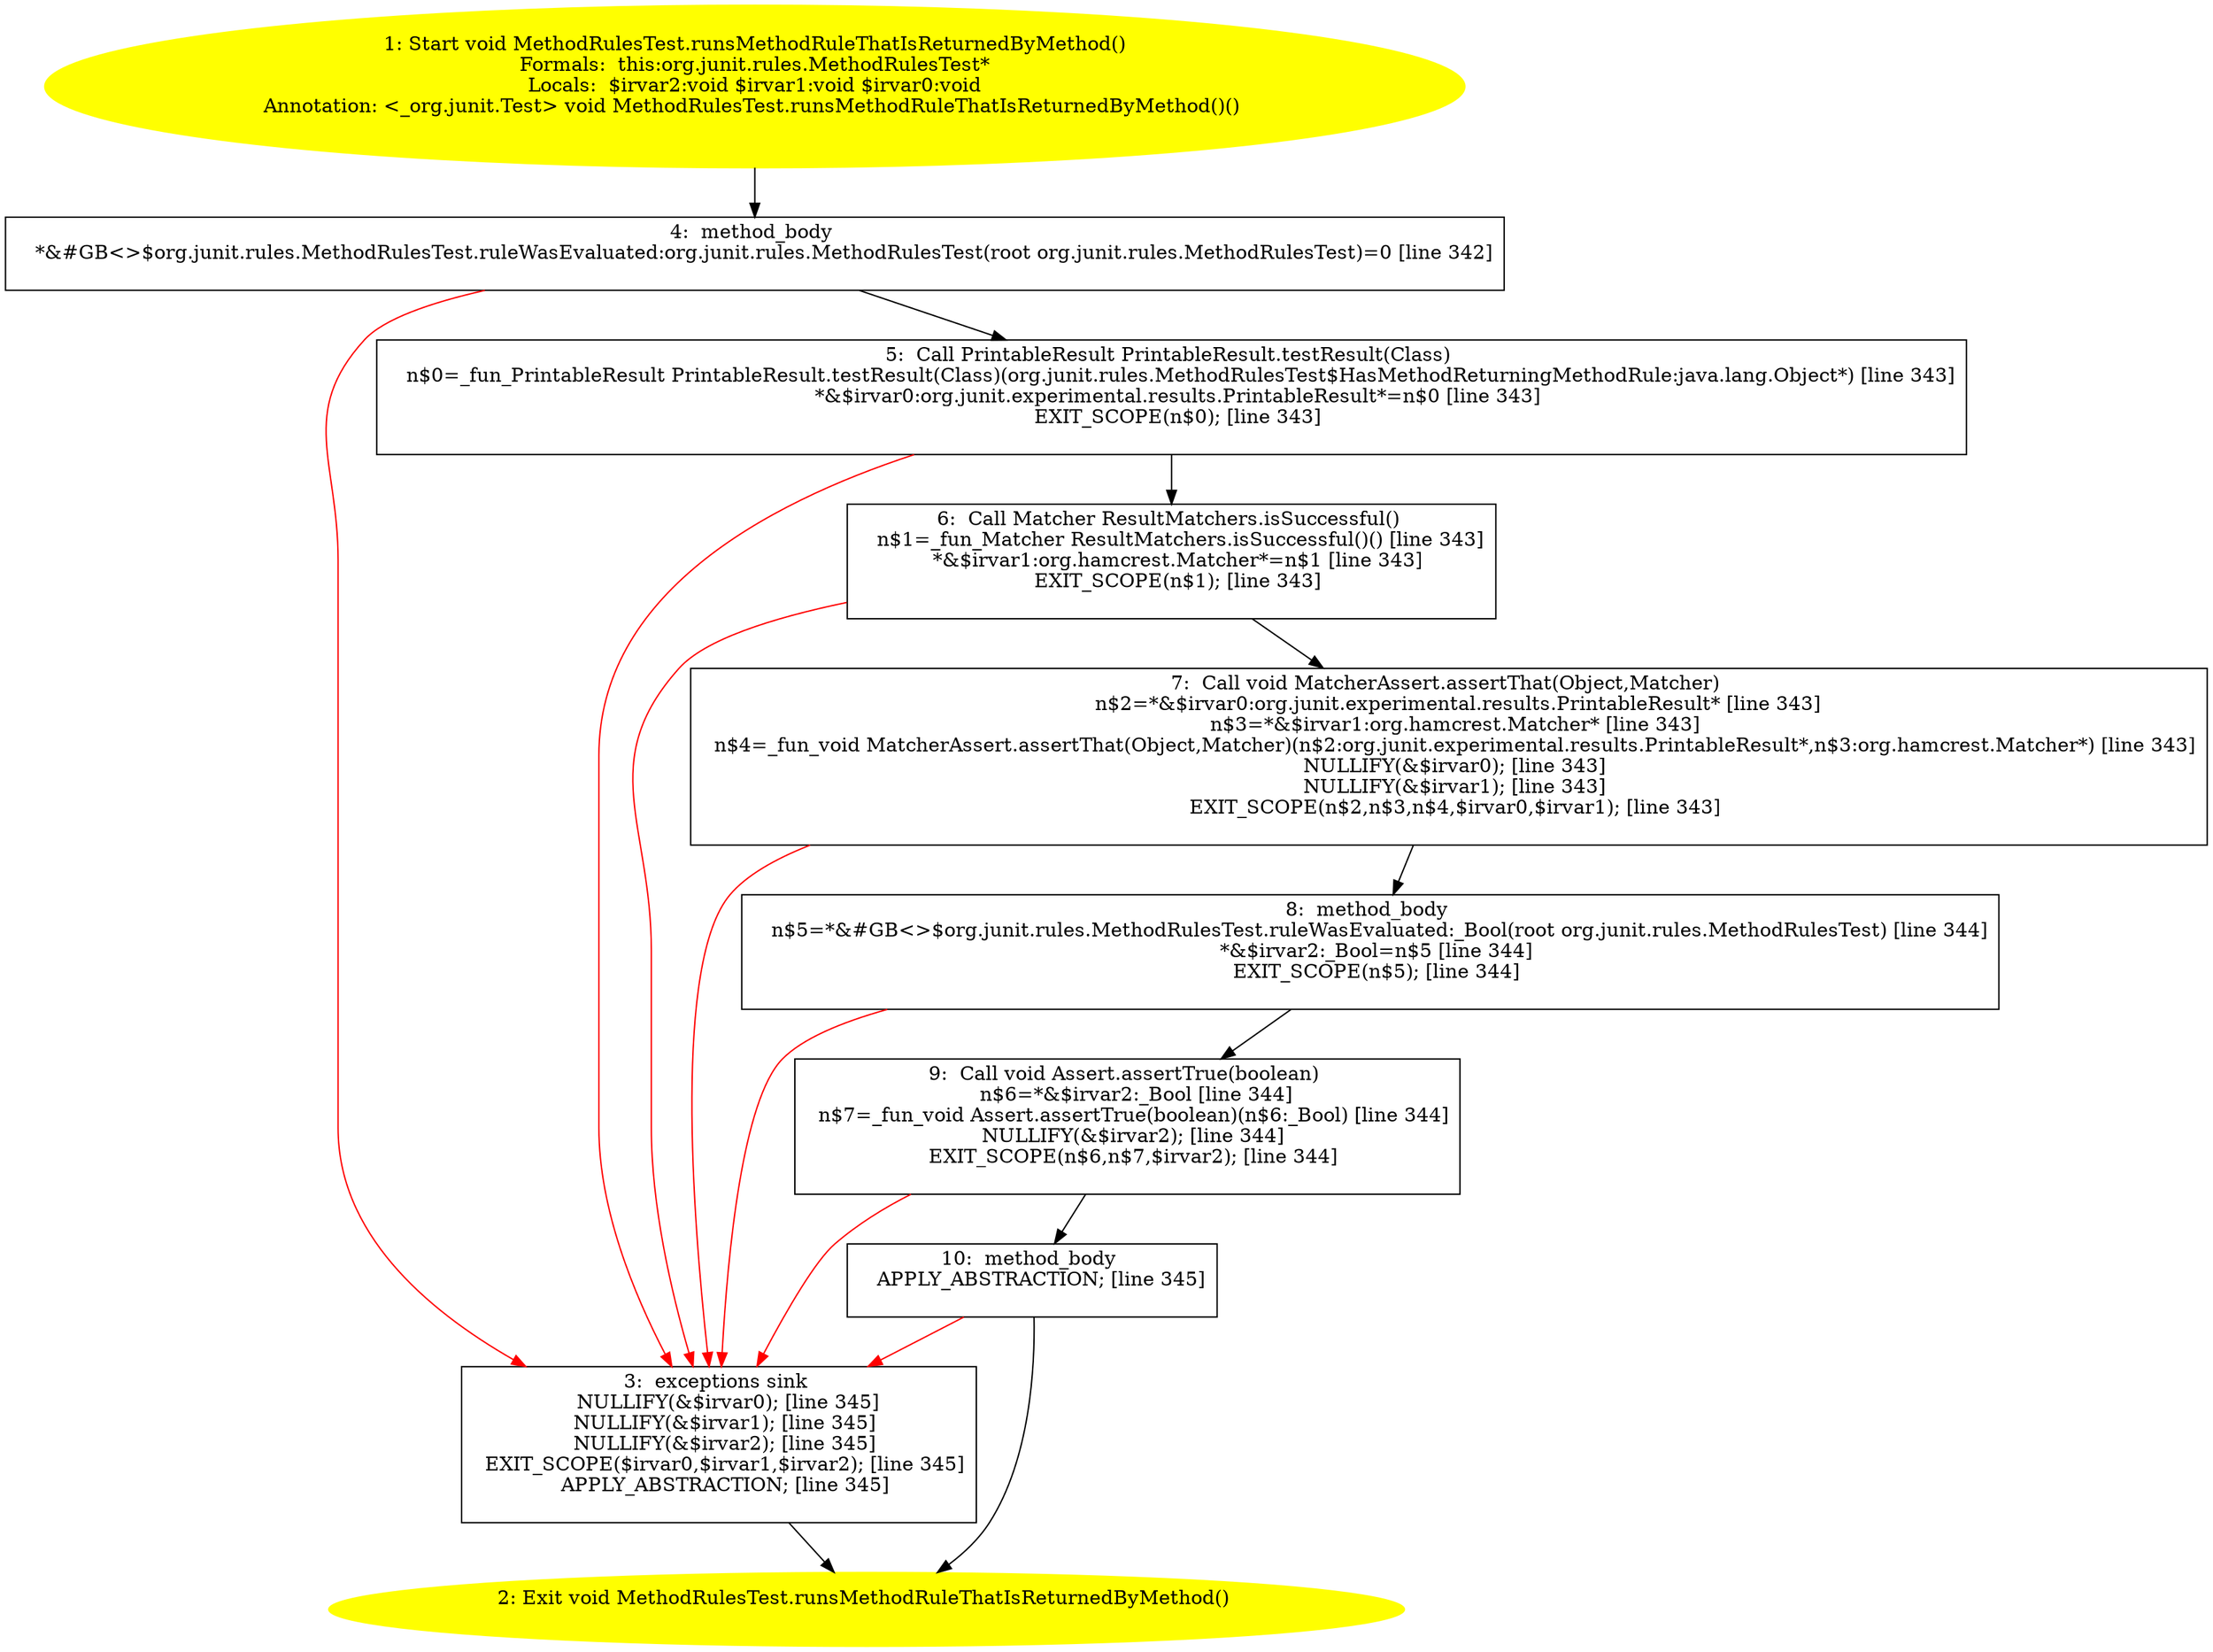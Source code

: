/* @generated */
digraph cfg {
"org.junit.rules.MethodRulesTest.runsMethodRuleThatIsReturnedByMethod():void.06cb927301a6faa7c09d13367bf57c07_1" [label="1: Start void MethodRulesTest.runsMethodRuleThatIsReturnedByMethod()\nFormals:  this:org.junit.rules.MethodRulesTest*\nLocals:  $irvar2:void $irvar1:void $irvar0:void\nAnnotation: <_org.junit.Test> void MethodRulesTest.runsMethodRuleThatIsReturnedByMethod()() \n  " color=yellow style=filled]
	

	 "org.junit.rules.MethodRulesTest.runsMethodRuleThatIsReturnedByMethod():void.06cb927301a6faa7c09d13367bf57c07_1" -> "org.junit.rules.MethodRulesTest.runsMethodRuleThatIsReturnedByMethod():void.06cb927301a6faa7c09d13367bf57c07_4" ;
"org.junit.rules.MethodRulesTest.runsMethodRuleThatIsReturnedByMethod():void.06cb927301a6faa7c09d13367bf57c07_2" [label="2: Exit void MethodRulesTest.runsMethodRuleThatIsReturnedByMethod() \n  " color=yellow style=filled]
	

"org.junit.rules.MethodRulesTest.runsMethodRuleThatIsReturnedByMethod():void.06cb927301a6faa7c09d13367bf57c07_3" [label="3:  exceptions sink \n   NULLIFY(&$irvar0); [line 345]\n  NULLIFY(&$irvar1); [line 345]\n  NULLIFY(&$irvar2); [line 345]\n  EXIT_SCOPE($irvar0,$irvar1,$irvar2); [line 345]\n  APPLY_ABSTRACTION; [line 345]\n " shape="box"]
	

	 "org.junit.rules.MethodRulesTest.runsMethodRuleThatIsReturnedByMethod():void.06cb927301a6faa7c09d13367bf57c07_3" -> "org.junit.rules.MethodRulesTest.runsMethodRuleThatIsReturnedByMethod():void.06cb927301a6faa7c09d13367bf57c07_2" ;
"org.junit.rules.MethodRulesTest.runsMethodRuleThatIsReturnedByMethod():void.06cb927301a6faa7c09d13367bf57c07_4" [label="4:  method_body \n   *&#GB<>$org.junit.rules.MethodRulesTest.ruleWasEvaluated:org.junit.rules.MethodRulesTest(root org.junit.rules.MethodRulesTest)=0 [line 342]\n " shape="box"]
	

	 "org.junit.rules.MethodRulesTest.runsMethodRuleThatIsReturnedByMethod():void.06cb927301a6faa7c09d13367bf57c07_4" -> "org.junit.rules.MethodRulesTest.runsMethodRuleThatIsReturnedByMethod():void.06cb927301a6faa7c09d13367bf57c07_5" ;
	 "org.junit.rules.MethodRulesTest.runsMethodRuleThatIsReturnedByMethod():void.06cb927301a6faa7c09d13367bf57c07_4" -> "org.junit.rules.MethodRulesTest.runsMethodRuleThatIsReturnedByMethod():void.06cb927301a6faa7c09d13367bf57c07_3" [color="red" ];
"org.junit.rules.MethodRulesTest.runsMethodRuleThatIsReturnedByMethod():void.06cb927301a6faa7c09d13367bf57c07_5" [label="5:  Call PrintableResult PrintableResult.testResult(Class) \n   n$0=_fun_PrintableResult PrintableResult.testResult(Class)(org.junit.rules.MethodRulesTest$HasMethodReturningMethodRule:java.lang.Object*) [line 343]\n  *&$irvar0:org.junit.experimental.results.PrintableResult*=n$0 [line 343]\n  EXIT_SCOPE(n$0); [line 343]\n " shape="box"]
	

	 "org.junit.rules.MethodRulesTest.runsMethodRuleThatIsReturnedByMethod():void.06cb927301a6faa7c09d13367bf57c07_5" -> "org.junit.rules.MethodRulesTest.runsMethodRuleThatIsReturnedByMethod():void.06cb927301a6faa7c09d13367bf57c07_6" ;
	 "org.junit.rules.MethodRulesTest.runsMethodRuleThatIsReturnedByMethod():void.06cb927301a6faa7c09d13367bf57c07_5" -> "org.junit.rules.MethodRulesTest.runsMethodRuleThatIsReturnedByMethod():void.06cb927301a6faa7c09d13367bf57c07_3" [color="red" ];
"org.junit.rules.MethodRulesTest.runsMethodRuleThatIsReturnedByMethod():void.06cb927301a6faa7c09d13367bf57c07_6" [label="6:  Call Matcher ResultMatchers.isSuccessful() \n   n$1=_fun_Matcher ResultMatchers.isSuccessful()() [line 343]\n  *&$irvar1:org.hamcrest.Matcher*=n$1 [line 343]\n  EXIT_SCOPE(n$1); [line 343]\n " shape="box"]
	

	 "org.junit.rules.MethodRulesTest.runsMethodRuleThatIsReturnedByMethod():void.06cb927301a6faa7c09d13367bf57c07_6" -> "org.junit.rules.MethodRulesTest.runsMethodRuleThatIsReturnedByMethod():void.06cb927301a6faa7c09d13367bf57c07_7" ;
	 "org.junit.rules.MethodRulesTest.runsMethodRuleThatIsReturnedByMethod():void.06cb927301a6faa7c09d13367bf57c07_6" -> "org.junit.rules.MethodRulesTest.runsMethodRuleThatIsReturnedByMethod():void.06cb927301a6faa7c09d13367bf57c07_3" [color="red" ];
"org.junit.rules.MethodRulesTest.runsMethodRuleThatIsReturnedByMethod():void.06cb927301a6faa7c09d13367bf57c07_7" [label="7:  Call void MatcherAssert.assertThat(Object,Matcher) \n   n$2=*&$irvar0:org.junit.experimental.results.PrintableResult* [line 343]\n  n$3=*&$irvar1:org.hamcrest.Matcher* [line 343]\n  n$4=_fun_void MatcherAssert.assertThat(Object,Matcher)(n$2:org.junit.experimental.results.PrintableResult*,n$3:org.hamcrest.Matcher*) [line 343]\n  NULLIFY(&$irvar0); [line 343]\n  NULLIFY(&$irvar1); [line 343]\n  EXIT_SCOPE(n$2,n$3,n$4,$irvar0,$irvar1); [line 343]\n " shape="box"]
	

	 "org.junit.rules.MethodRulesTest.runsMethodRuleThatIsReturnedByMethod():void.06cb927301a6faa7c09d13367bf57c07_7" -> "org.junit.rules.MethodRulesTest.runsMethodRuleThatIsReturnedByMethod():void.06cb927301a6faa7c09d13367bf57c07_8" ;
	 "org.junit.rules.MethodRulesTest.runsMethodRuleThatIsReturnedByMethod():void.06cb927301a6faa7c09d13367bf57c07_7" -> "org.junit.rules.MethodRulesTest.runsMethodRuleThatIsReturnedByMethod():void.06cb927301a6faa7c09d13367bf57c07_3" [color="red" ];
"org.junit.rules.MethodRulesTest.runsMethodRuleThatIsReturnedByMethod():void.06cb927301a6faa7c09d13367bf57c07_8" [label="8:  method_body \n   n$5=*&#GB<>$org.junit.rules.MethodRulesTest.ruleWasEvaluated:_Bool(root org.junit.rules.MethodRulesTest) [line 344]\n  *&$irvar2:_Bool=n$5 [line 344]\n  EXIT_SCOPE(n$5); [line 344]\n " shape="box"]
	

	 "org.junit.rules.MethodRulesTest.runsMethodRuleThatIsReturnedByMethod():void.06cb927301a6faa7c09d13367bf57c07_8" -> "org.junit.rules.MethodRulesTest.runsMethodRuleThatIsReturnedByMethod():void.06cb927301a6faa7c09d13367bf57c07_9" ;
	 "org.junit.rules.MethodRulesTest.runsMethodRuleThatIsReturnedByMethod():void.06cb927301a6faa7c09d13367bf57c07_8" -> "org.junit.rules.MethodRulesTest.runsMethodRuleThatIsReturnedByMethod():void.06cb927301a6faa7c09d13367bf57c07_3" [color="red" ];
"org.junit.rules.MethodRulesTest.runsMethodRuleThatIsReturnedByMethod():void.06cb927301a6faa7c09d13367bf57c07_9" [label="9:  Call void Assert.assertTrue(boolean) \n   n$6=*&$irvar2:_Bool [line 344]\n  n$7=_fun_void Assert.assertTrue(boolean)(n$6:_Bool) [line 344]\n  NULLIFY(&$irvar2); [line 344]\n  EXIT_SCOPE(n$6,n$7,$irvar2); [line 344]\n " shape="box"]
	

	 "org.junit.rules.MethodRulesTest.runsMethodRuleThatIsReturnedByMethod():void.06cb927301a6faa7c09d13367bf57c07_9" -> "org.junit.rules.MethodRulesTest.runsMethodRuleThatIsReturnedByMethod():void.06cb927301a6faa7c09d13367bf57c07_10" ;
	 "org.junit.rules.MethodRulesTest.runsMethodRuleThatIsReturnedByMethod():void.06cb927301a6faa7c09d13367bf57c07_9" -> "org.junit.rules.MethodRulesTest.runsMethodRuleThatIsReturnedByMethod():void.06cb927301a6faa7c09d13367bf57c07_3" [color="red" ];
"org.junit.rules.MethodRulesTest.runsMethodRuleThatIsReturnedByMethod():void.06cb927301a6faa7c09d13367bf57c07_10" [label="10:  method_body \n   APPLY_ABSTRACTION; [line 345]\n " shape="box"]
	

	 "org.junit.rules.MethodRulesTest.runsMethodRuleThatIsReturnedByMethod():void.06cb927301a6faa7c09d13367bf57c07_10" -> "org.junit.rules.MethodRulesTest.runsMethodRuleThatIsReturnedByMethod():void.06cb927301a6faa7c09d13367bf57c07_2" ;
	 "org.junit.rules.MethodRulesTest.runsMethodRuleThatIsReturnedByMethod():void.06cb927301a6faa7c09d13367bf57c07_10" -> "org.junit.rules.MethodRulesTest.runsMethodRuleThatIsReturnedByMethod():void.06cb927301a6faa7c09d13367bf57c07_3" [color="red" ];
}
